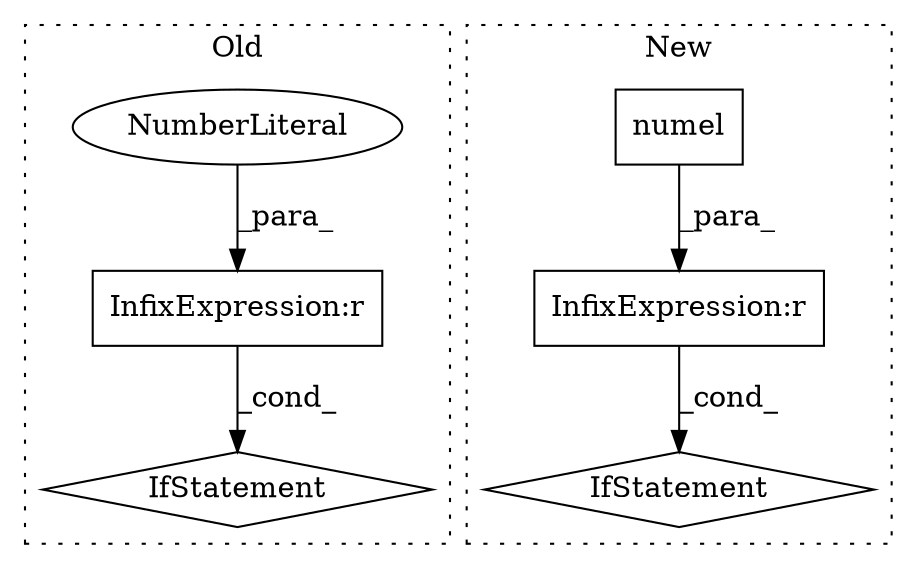 digraph G {
subgraph cluster0 {
1 [label="IfStatement" a="25" s="16854,16910" l="4,2" shape="diamond"];
3 [label="InfixExpression:r" a="27" s="16905" l="3" shape="box"];
4 [label="NumberLiteral" a="34" s="16908" l="1" shape="ellipse"];
label = "Old";
style="dotted";
}
subgraph cluster1 {
2 [label="numel" a="32" s="17063" l="7" shape="box"];
5 [label="IfStatement" a="25" s="17034,17070" l="4,2" shape="diamond"];
6 [label="InfixExpression:r" a="27" s="17052" l="4" shape="box"];
label = "New";
style="dotted";
}
2 -> 6 [label="_para_"];
3 -> 1 [label="_cond_"];
4 -> 3 [label="_para_"];
6 -> 5 [label="_cond_"];
}